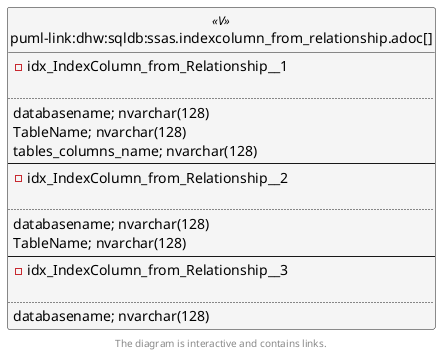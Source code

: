 @startuml
left to right direction
'top to bottom direction
hide circle
'avoide "." issues:
set namespaceSeparator none


skinparam class {
  BackgroundColor White
  BackgroundColor<<FN>> Yellow
  BackgroundColor<<FS>> Yellow
  BackgroundColor<<FT>> LightGray
  BackgroundColor<<IF>> Yellow
  BackgroundColor<<IS>> Yellow
  BackgroundColor<<P>> Aqua
  BackgroundColor<<PC>> Aqua
  BackgroundColor<<SN>> Yellow
  BackgroundColor<<SO>> SlateBlue
  BackgroundColor<<TF>> LightGray
  BackgroundColor<<TR>> Tomato
  BackgroundColor<<U>> White
  BackgroundColor<<V>> WhiteSmoke
  BackgroundColor<<X>> Aqua
  BackgroundColor<<external>> AliceBlue
}


entity "puml-link:dhw:sqldb:ssas.indexcolumn_from_relationship.adoc[]" as ssas.IndexColumn_from_Relationship << V >> {
- idx_IndexColumn_from_Relationship__1

..
databasename; nvarchar(128)
TableName; nvarchar(128)
tables_columns_name; nvarchar(128)
--
- idx_IndexColumn_from_Relationship__2

..
databasename; nvarchar(128)
TableName; nvarchar(128)
--
- idx_IndexColumn_from_Relationship__3

..
databasename; nvarchar(128)
}

footer The diagram is interactive and contains links.
@enduml

